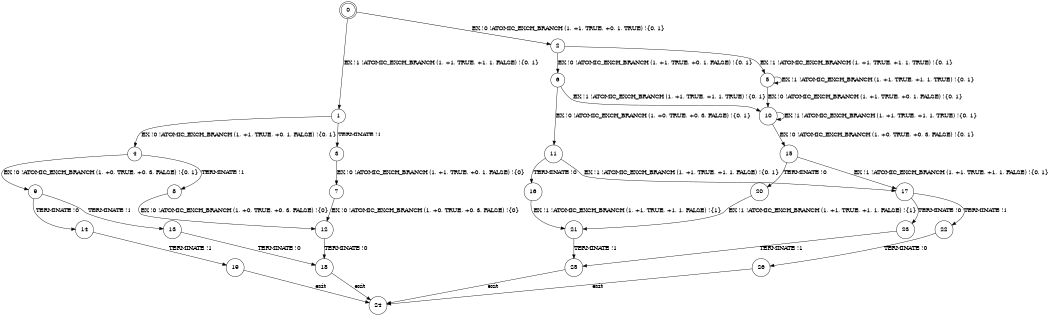 digraph BCG {
size = "7, 10.5";
center = TRUE;
node [shape = circle];
0 [peripheries = 2];
0 -> 1 [label = "EX !1 !ATOMIC_EXCH_BRANCH (1, +1, TRUE, +1, 1, FALSE) !{0, 1}"];
0 -> 2 [label = "EX !0 !ATOMIC_EXCH_BRANCH (1, +1, TRUE, +0, 1, TRUE) !{0, 1}"];
1 -> 3 [label = "TERMINATE !1"];
1 -> 4 [label = "EX !0 !ATOMIC_EXCH_BRANCH (1, +1, TRUE, +0, 1, FALSE) !{0, 1}"];
2 -> 5 [label = "EX !1 !ATOMIC_EXCH_BRANCH (1, +1, TRUE, +1, 1, TRUE) !{0, 1}"];
2 -> 6 [label = "EX !0 !ATOMIC_EXCH_BRANCH (1, +1, TRUE, +0, 1, FALSE) !{0, 1}"];
3 -> 7 [label = "EX !0 !ATOMIC_EXCH_BRANCH (1, +1, TRUE, +0, 1, FALSE) !{0}"];
4 -> 8 [label = "TERMINATE !1"];
4 -> 9 [label = "EX !0 !ATOMIC_EXCH_BRANCH (1, +0, TRUE, +0, 3, FALSE) !{0, 1}"];
5 -> 5 [label = "EX !1 !ATOMIC_EXCH_BRANCH (1, +1, TRUE, +1, 1, TRUE) !{0, 1}"];
5 -> 10 [label = "EX !0 !ATOMIC_EXCH_BRANCH (1, +1, TRUE, +0, 1, FALSE) !{0, 1}"];
6 -> 10 [label = "EX !1 !ATOMIC_EXCH_BRANCH (1, +1, TRUE, +1, 1, TRUE) !{0, 1}"];
6 -> 11 [label = "EX !0 !ATOMIC_EXCH_BRANCH (1, +0, TRUE, +0, 3, FALSE) !{0, 1}"];
7 -> 12 [label = "EX !0 !ATOMIC_EXCH_BRANCH (1, +0, TRUE, +0, 3, FALSE) !{0}"];
8 -> 12 [label = "EX !0 !ATOMIC_EXCH_BRANCH (1, +0, TRUE, +0, 3, FALSE) !{0}"];
9 -> 13 [label = "TERMINATE !1"];
9 -> 14 [label = "TERMINATE !0"];
10 -> 10 [label = "EX !1 !ATOMIC_EXCH_BRANCH (1, +1, TRUE, +1, 1, TRUE) !{0, 1}"];
10 -> 15 [label = "EX !0 !ATOMIC_EXCH_BRANCH (1, +0, TRUE, +0, 3, FALSE) !{0, 1}"];
11 -> 16 [label = "TERMINATE !0"];
11 -> 17 [label = "EX !1 !ATOMIC_EXCH_BRANCH (1, +1, TRUE, +1, 1, FALSE) !{0, 1}"];
12 -> 18 [label = "TERMINATE !0"];
13 -> 18 [label = "TERMINATE !0"];
14 -> 19 [label = "TERMINATE !1"];
15 -> 20 [label = "TERMINATE !0"];
15 -> 17 [label = "EX !1 !ATOMIC_EXCH_BRANCH (1, +1, TRUE, +1, 1, FALSE) !{0, 1}"];
16 -> 21 [label = "EX !1 !ATOMIC_EXCH_BRANCH (1, +1, TRUE, +1, 1, FALSE) !{1}"];
17 -> 22 [label = "TERMINATE !1"];
17 -> 23 [label = "TERMINATE !0"];
18 -> 24 [label = "exit"];
19 -> 24 [label = "exit"];
20 -> 21 [label = "EX !1 !ATOMIC_EXCH_BRANCH (1, +1, TRUE, +1, 1, FALSE) !{1}"];
21 -> 25 [label = "TERMINATE !1"];
22 -> 26 [label = "TERMINATE !0"];
23 -> 25 [label = "TERMINATE !1"];
25 -> 24 [label = "exit"];
26 -> 24 [label = "exit"];
}
